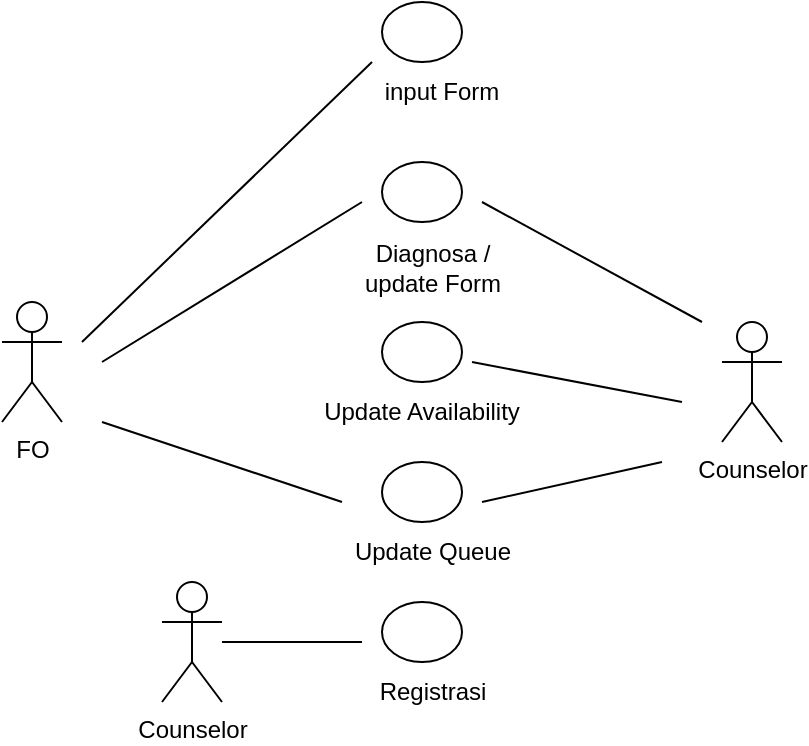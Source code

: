 <mxfile version="24.9.0">
  <diagram name="Page-1" id="BAXjvRoGpcB2P2ITC4am">
    <mxGraphModel dx="733" dy="390" grid="1" gridSize="10" guides="1" tooltips="1" connect="1" arrows="1" fold="1" page="1" pageScale="1" pageWidth="850" pageHeight="1100" math="0" shadow="0">
      <root>
        <mxCell id="0" />
        <mxCell id="1" parent="0" />
        <mxCell id="xlxWEBotKly0_xG8SC1q-1" value="FO" style="shape=umlActor;verticalLabelPosition=bottom;verticalAlign=top;html=1;outlineConnect=0;" parent="1" vertex="1">
          <mxGeometry x="170" y="180" width="30" height="60" as="geometry" />
        </mxCell>
        <mxCell id="xlxWEBotKly0_xG8SC1q-2" value="" style="ellipse;whiteSpace=wrap;html=1;" parent="1" vertex="1">
          <mxGeometry x="360" y="30" width="40" height="30" as="geometry" />
        </mxCell>
        <mxCell id="xlxWEBotKly0_xG8SC1q-4" value="input Form" style="text;html=1;strokeColor=none;fillColor=none;align=center;verticalAlign=middle;whiteSpace=wrap;rounded=0;" parent="1" vertex="1">
          <mxGeometry x="355" y="60" width="70" height="30" as="geometry" />
        </mxCell>
        <mxCell id="xlxWEBotKly0_xG8SC1q-5" value="" style="ellipse;whiteSpace=wrap;html=1;" parent="1" vertex="1">
          <mxGeometry x="360" y="190" width="40" height="30" as="geometry" />
        </mxCell>
        <mxCell id="xlxWEBotKly0_xG8SC1q-6" value="Update Availability" style="text;html=1;strokeColor=none;fillColor=none;align=center;verticalAlign=middle;whiteSpace=wrap;rounded=0;" parent="1" vertex="1">
          <mxGeometry x="330" y="220" width="100" height="30" as="geometry" />
        </mxCell>
        <mxCell id="xlxWEBotKly0_xG8SC1q-9" value="" style="ellipse;whiteSpace=wrap;html=1;" parent="1" vertex="1">
          <mxGeometry x="360" y="260" width="40" height="30" as="geometry" />
        </mxCell>
        <mxCell id="xlxWEBotKly0_xG8SC1q-10" value="Update Queue" style="text;html=1;strokeColor=none;fillColor=none;align=center;verticalAlign=middle;whiteSpace=wrap;rounded=0;" parent="1" vertex="1">
          <mxGeometry x="328" y="290" width="115" height="30" as="geometry" />
        </mxCell>
        <mxCell id="xlxWEBotKly0_xG8SC1q-11" value="" style="endArrow=none;html=1;rounded=0;entryX=0;entryY=0;entryDx=0;entryDy=0;" parent="1" target="xlxWEBotKly0_xG8SC1q-4" edge="1">
          <mxGeometry width="50" height="50" relative="1" as="geometry">
            <mxPoint x="210" y="200" as="sourcePoint" />
            <mxPoint x="360" y="40" as="targetPoint" />
          </mxGeometry>
        </mxCell>
        <mxCell id="xlxWEBotKly0_xG8SC1q-12" value="" style="endArrow=none;html=1;rounded=0;" parent="1" edge="1">
          <mxGeometry width="50" height="50" relative="1" as="geometry">
            <mxPoint x="220" y="210" as="sourcePoint" />
            <mxPoint x="350" y="130" as="targetPoint" />
          </mxGeometry>
        </mxCell>
        <mxCell id="xlxWEBotKly0_xG8SC1q-14" value="" style="endArrow=none;html=1;rounded=0;" parent="1" edge="1">
          <mxGeometry width="50" height="50" relative="1" as="geometry">
            <mxPoint x="220" y="240" as="sourcePoint" />
            <mxPoint x="340" y="280" as="targetPoint" />
          </mxGeometry>
        </mxCell>
        <mxCell id="xlxWEBotKly0_xG8SC1q-15" value="Counselor" style="shape=umlActor;verticalLabelPosition=bottom;verticalAlign=top;html=1;outlineConnect=0;" parent="1" vertex="1">
          <mxGeometry x="530" y="190" width="30" height="60" as="geometry" />
        </mxCell>
        <mxCell id="xlxWEBotKly0_xG8SC1q-16" value="" style="endArrow=none;html=1;rounded=0;" parent="1" edge="1">
          <mxGeometry width="50" height="50" relative="1" as="geometry">
            <mxPoint x="520" y="190" as="sourcePoint" />
            <mxPoint x="410" y="130" as="targetPoint" />
          </mxGeometry>
        </mxCell>
        <mxCell id="xlxWEBotKly0_xG8SC1q-18" value="" style="endArrow=none;html=1;rounded=0;" parent="1" edge="1">
          <mxGeometry width="50" height="50" relative="1" as="geometry">
            <mxPoint x="410" y="280" as="sourcePoint" />
            <mxPoint x="500" y="260" as="targetPoint" />
          </mxGeometry>
        </mxCell>
        <mxCell id="5mOoO94ddFcIiWokS0IT-1" value="" style="ellipse;whiteSpace=wrap;html=1;" vertex="1" parent="1">
          <mxGeometry x="360" y="110" width="40" height="30" as="geometry" />
        </mxCell>
        <mxCell id="5mOoO94ddFcIiWokS0IT-2" value="Diagnosa / update Form" style="text;html=1;strokeColor=none;fillColor=none;align=center;verticalAlign=middle;whiteSpace=wrap;rounded=0;" vertex="1" parent="1">
          <mxGeometry x="338" y="148" width="95" height="30" as="geometry" />
        </mxCell>
        <mxCell id="5mOoO94ddFcIiWokS0IT-4" value="" style="endArrow=none;html=1;rounded=0;" edge="1" parent="1">
          <mxGeometry width="50" height="50" relative="1" as="geometry">
            <mxPoint x="510" y="230" as="sourcePoint" />
            <mxPoint x="405" y="210" as="targetPoint" />
          </mxGeometry>
        </mxCell>
        <mxCell id="5mOoO94ddFcIiWokS0IT-6" value="Counselor" style="shape=umlActor;verticalLabelPosition=bottom;verticalAlign=top;html=1;outlineConnect=0;" vertex="1" parent="1">
          <mxGeometry x="250" y="320" width="30" height="60" as="geometry" />
        </mxCell>
        <mxCell id="5mOoO94ddFcIiWokS0IT-7" value="" style="ellipse;whiteSpace=wrap;html=1;" vertex="1" parent="1">
          <mxGeometry x="360" y="330" width="40" height="30" as="geometry" />
        </mxCell>
        <mxCell id="5mOoO94ddFcIiWokS0IT-8" value="Registrasi" style="text;html=1;strokeColor=none;fillColor=none;align=center;verticalAlign=middle;whiteSpace=wrap;rounded=0;" vertex="1" parent="1">
          <mxGeometry x="328" y="360" width="115" height="30" as="geometry" />
        </mxCell>
        <mxCell id="5mOoO94ddFcIiWokS0IT-9" value="" style="endArrow=none;html=1;rounded=0;" edge="1" parent="1" source="5mOoO94ddFcIiWokS0IT-6">
          <mxGeometry width="50" height="50" relative="1" as="geometry">
            <mxPoint x="280" y="350" as="sourcePoint" />
            <mxPoint x="350" y="350" as="targetPoint" />
          </mxGeometry>
        </mxCell>
      </root>
    </mxGraphModel>
  </diagram>
</mxfile>
